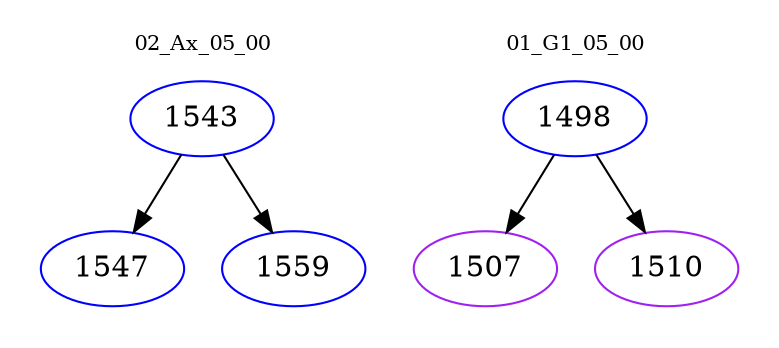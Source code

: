 digraph{
subgraph cluster_0 {
color = white
label = "02_Ax_05_00";
fontsize=10;
T0_1543 [label="1543", color="blue"]
T0_1543 -> T0_1547 [color="black"]
T0_1547 [label="1547", color="blue"]
T0_1543 -> T0_1559 [color="black"]
T0_1559 [label="1559", color="blue"]
}
subgraph cluster_1 {
color = white
label = "01_G1_05_00";
fontsize=10;
T1_1498 [label="1498", color="blue"]
T1_1498 -> T1_1507 [color="black"]
T1_1507 [label="1507", color="purple"]
T1_1498 -> T1_1510 [color="black"]
T1_1510 [label="1510", color="purple"]
}
}
